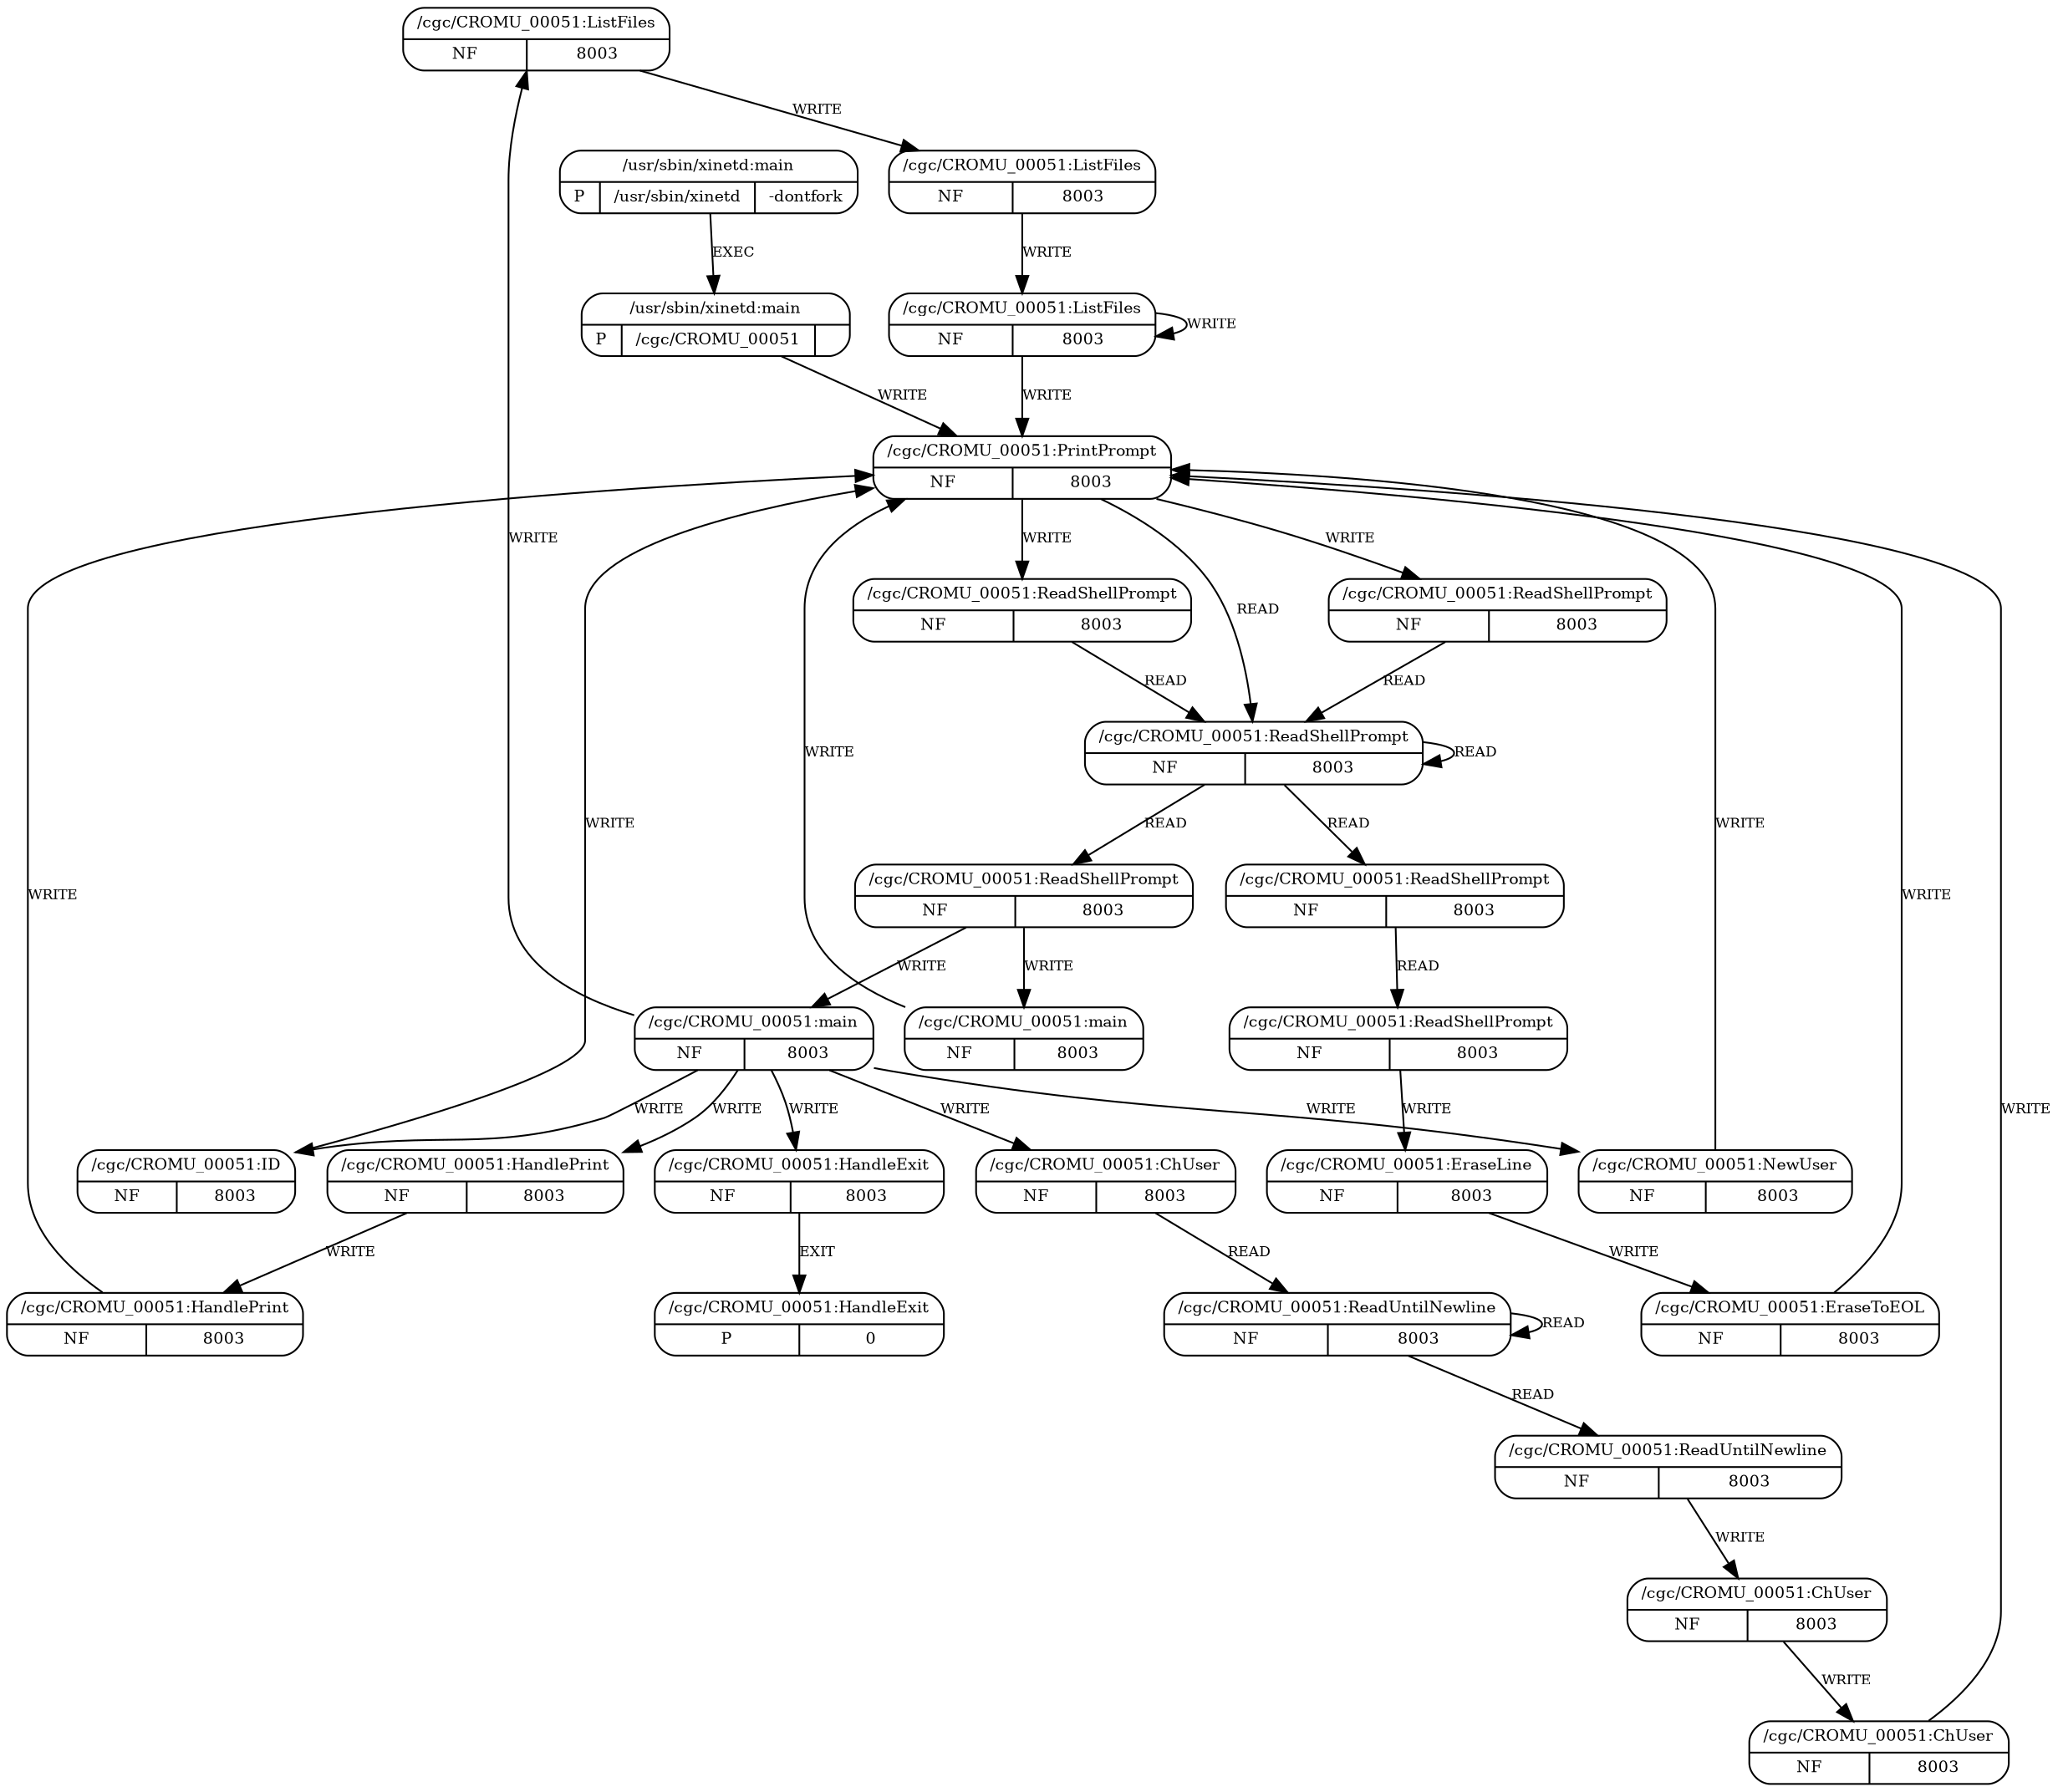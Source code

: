 digraph G {
  2 [shape=Mrecord, label="{{/cgc/CROMU_00051:ListFiles}|{NF|8003}}", fontsize=9, ];
  3 [shape=Mrecord, label="{{/cgc/CROMU_00051:ListFiles}|{NF|8003}}", fontsize=9, ];
  4 [shape=Mrecord, label="{{/cgc/CROMU_00051:ListFiles}|{NF|8003}}", fontsize=9, ];
  22 [shape=Mrecord, label="{{/cgc/CROMU_00051:ChUser}|{NF|8003}}", fontsize=9, ];
  23 [shape=Mrecord, label="{{/cgc/CROMU_00051:ReadUntilNewline}|{NF|8003}}",
      fontsize=9, ];
  5 [shape=Mrecord, label="{{/cgc/CROMU_00051:PrintPrompt}|{NF|8003}}",
     fontsize=9, ];
  20 [shape=Mrecord, label="{{/cgc/CROMU_00051:HandleExit}|{NF|8003}}",
      fontsize=9, ];
  21 [shape=Mrecord, label="{{/cgc/CROMU_00051:HandleExit}|{P|0}}", fontsize=9, ];
  18 [shape=Mrecord, label="{{/cgc/CROMU_00051:HandlePrint}|{NF|8003}}",
      fontsize=9, ];
  19 [shape=Mrecord, label="{{/cgc/CROMU_00051:HandlePrint}|{NF|8003}}",
      fontsize=9, ];
  24 [shape=Mrecord, label="{{/cgc/CROMU_00051:ReadUntilNewline}|{NF|8003}}",
      fontsize=9, ];
  25 [shape=Mrecord, label="{{/cgc/CROMU_00051:ChUser}|{NF|8003}}", fontsize=9, ];
  17 [shape=Mrecord, label="{{/cgc/CROMU_00051:ID}|{NF|8003}}", fontsize=9, ];
  16 [shape=Mrecord, label="{{/cgc/CROMU_00051:NewUser}|{NF|8003}}", fontsize=9, ];
  12 [shape=Mrecord, label="{{/cgc/CROMU_00051:EraseToEOL}|{NF|8003}}",
      fontsize=9, ];
  11 [shape=Mrecord, label="{{/cgc/CROMU_00051:EraseLine}|{NF|8003}}",
      fontsize=9, ];
  8 [shape=Mrecord, label="{{/cgc/CROMU_00051:ReadShellPrompt}|{NF|8003}}",
     fontsize=9, ];
  13 [shape=Mrecord, label="{{/cgc/CROMU_00051:ReadShellPrompt}|{NF|8003}}",
      fontsize=9, ];
  9 [shape=Mrecord, label="{{/cgc/CROMU_00051:ReadShellPrompt}|{NF|8003}}",
     fontsize=9, ];
  10 [shape=Mrecord, label="{{/cgc/CROMU_00051:ReadShellPrompt}|{NF|8003}}",
      fontsize=9, ];
  7 [shape=Mrecord, label="{{/cgc/CROMU_00051:ReadShellPrompt}|{NF|8003}}",
     fontsize=9, ];
  6 [shape=Mrecord, label="{{/cgc/CROMU_00051:ReadShellPrompt}|{NF|8003}}",
     fontsize=9, ];
  26 [shape=Mrecord, label="{{/cgc/CROMU_00051:ChUser}|{NF|8003}}", fontsize=9, ];
  15 [shape=Mrecord, label="{{/cgc/CROMU_00051:main}|{NF|8003}}", fontsize=9, ];
  14 [shape=Mrecord, label="{{/cgc/CROMU_00051:main}|{NF|8003}}", fontsize=9, ];
  0 [shape=Mrecord,
     label="{{/usr/sbin/xinetd:main}|{P|/usr/sbin/xinetd|-dontfork}}",
     fontsize=9, ];
  1 [shape=Mrecord, label="{{/usr/sbin/xinetd:main}|{P|/cgc/CROMU_00051|}}",
     fontsize=9, ];
  
  
  2 -> 3 [label="WRITE", fontsize=8, ];
  3 -> 4 [label="WRITE", fontsize=8, ];
  4 -> 4 [label="WRITE", fontsize=8, ];
  4 -> 5 [label="WRITE", fontsize=8, ];
  22 -> 23 [label="READ", fontsize=8, ];
  23 -> 23 [label="READ", fontsize=8, ];
  23 -> 24 [label="READ", fontsize=8, ];
  5 -> 8 [label="READ", fontsize=8, ];
  5 -> 7 [label="WRITE", fontsize=8, ];
  5 -> 6 [label="WRITE", fontsize=8, ];
  20 -> 21 [label="EXIT", fontsize=8, ];
  18 -> 19 [label="WRITE", fontsize=8, ];
  19 -> 5 [label="WRITE", fontsize=8, ];
  24 -> 25 [label="WRITE", fontsize=8, ];
  25 -> 26 [label="WRITE", fontsize=8, ];
  17 -> 5 [label="WRITE", fontsize=8, ];
  16 -> 5 [label="WRITE", fontsize=8, ];
  12 -> 5 [label="WRITE", fontsize=8, ];
  11 -> 12 [label="WRITE", fontsize=8, ];
  8 -> 8 [label="READ", fontsize=8, ];
  8 -> 13 [label="READ", fontsize=8, ];
  8 -> 9 [label="READ", fontsize=8, ];
  13 -> 15 [label="WRITE", fontsize=8, ];
  13 -> 14 [label="WRITE", fontsize=8, ];
  9 -> 10 [label="READ", fontsize=8, ];
  10 -> 11 [label="WRITE", fontsize=8, ];
  7 -> 8 [label="READ", fontsize=8, ];
  6 -> 8 [label="READ", fontsize=8, ];
  26 -> 5 [label="WRITE", fontsize=8, ];
  15 -> 2 [label="WRITE", fontsize=8, ];
  15 -> 22 [label="WRITE", fontsize=8, ];
  15 -> 20 [label="WRITE", fontsize=8, ];
  15 -> 18 [label="WRITE", fontsize=8, ];
  15 -> 17 [label="WRITE", fontsize=8, ];
  15 -> 16 [label="WRITE", fontsize=8, ];
  14 -> 5 [label="WRITE", fontsize=8, ];
  0 -> 1 [label="EXEC", fontsize=8, ];
  1 -> 5 [label="WRITE", fontsize=8, ];
  
  }